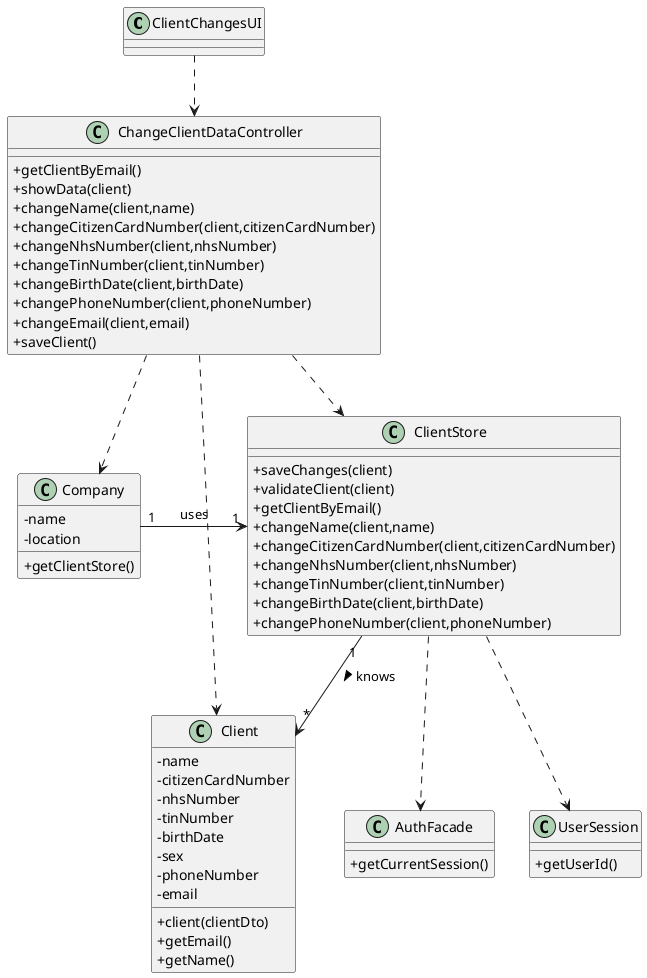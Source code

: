 @startuml
skinparam classAttributeIconSize 0

class ClientChangesUI{
}

class ChangeClientDataController
{
    +getClientByEmail()
    +showData(client)
    +changeName(client,name)
    +changeCitizenCardNumber(client,citizenCardNumber)
    +changeNhsNumber(client,nhsNumber)
    +changeTinNumber(client,tinNumber)
    +changeBirthDate(client,birthDate)
    +changePhoneNumber(client,phoneNumber)
    +changeEmail(client,email)
    +saveClient()
}

class UserSession{
+getUserId()
}

class Client{
	-name
	-citizenCardNumber
    -nhsNumber
    -tinNumber
    -birthDate
    -sex
    -phoneNumber
    -email
    +client(clientDto)
    +getEmail()
    +getName()
}

class Company{
-name
-location
+getClientStore()
}

class ClientStore{
+saveChanges(client)
+validateClient(client)
+getClientByEmail()
+changeName(client,name)
+changeCitizenCardNumber(client,citizenCardNumber)
+changeNhsNumber(client,nhsNumber)
+changeTinNumber(client,tinNumber)
+changeBirthDate(client,birthDate)
+changePhoneNumber(client,phoneNumber)
}

class AuthFacade{
+getCurrentSession()
}

ClientChangesUI ..> ChangeClientDataController
ChangeClientDataController ..> Client
ChangeClientDataController ..> ClientStore
ChangeClientDataController ..> Company
Company"1" -> "1"ClientStore : uses
ClientStore ..> AuthFacade
ClientStore ..> UserSession
ClientStore"1" --> "*"Client :> knows


@enduml